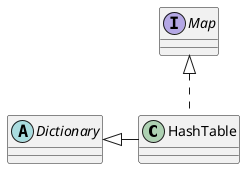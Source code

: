 @startuml

class HashTable{

}

abstract Dictionary
interface Map

Dictionary <|- HashTable
Map <|.. HashTable



@enduml